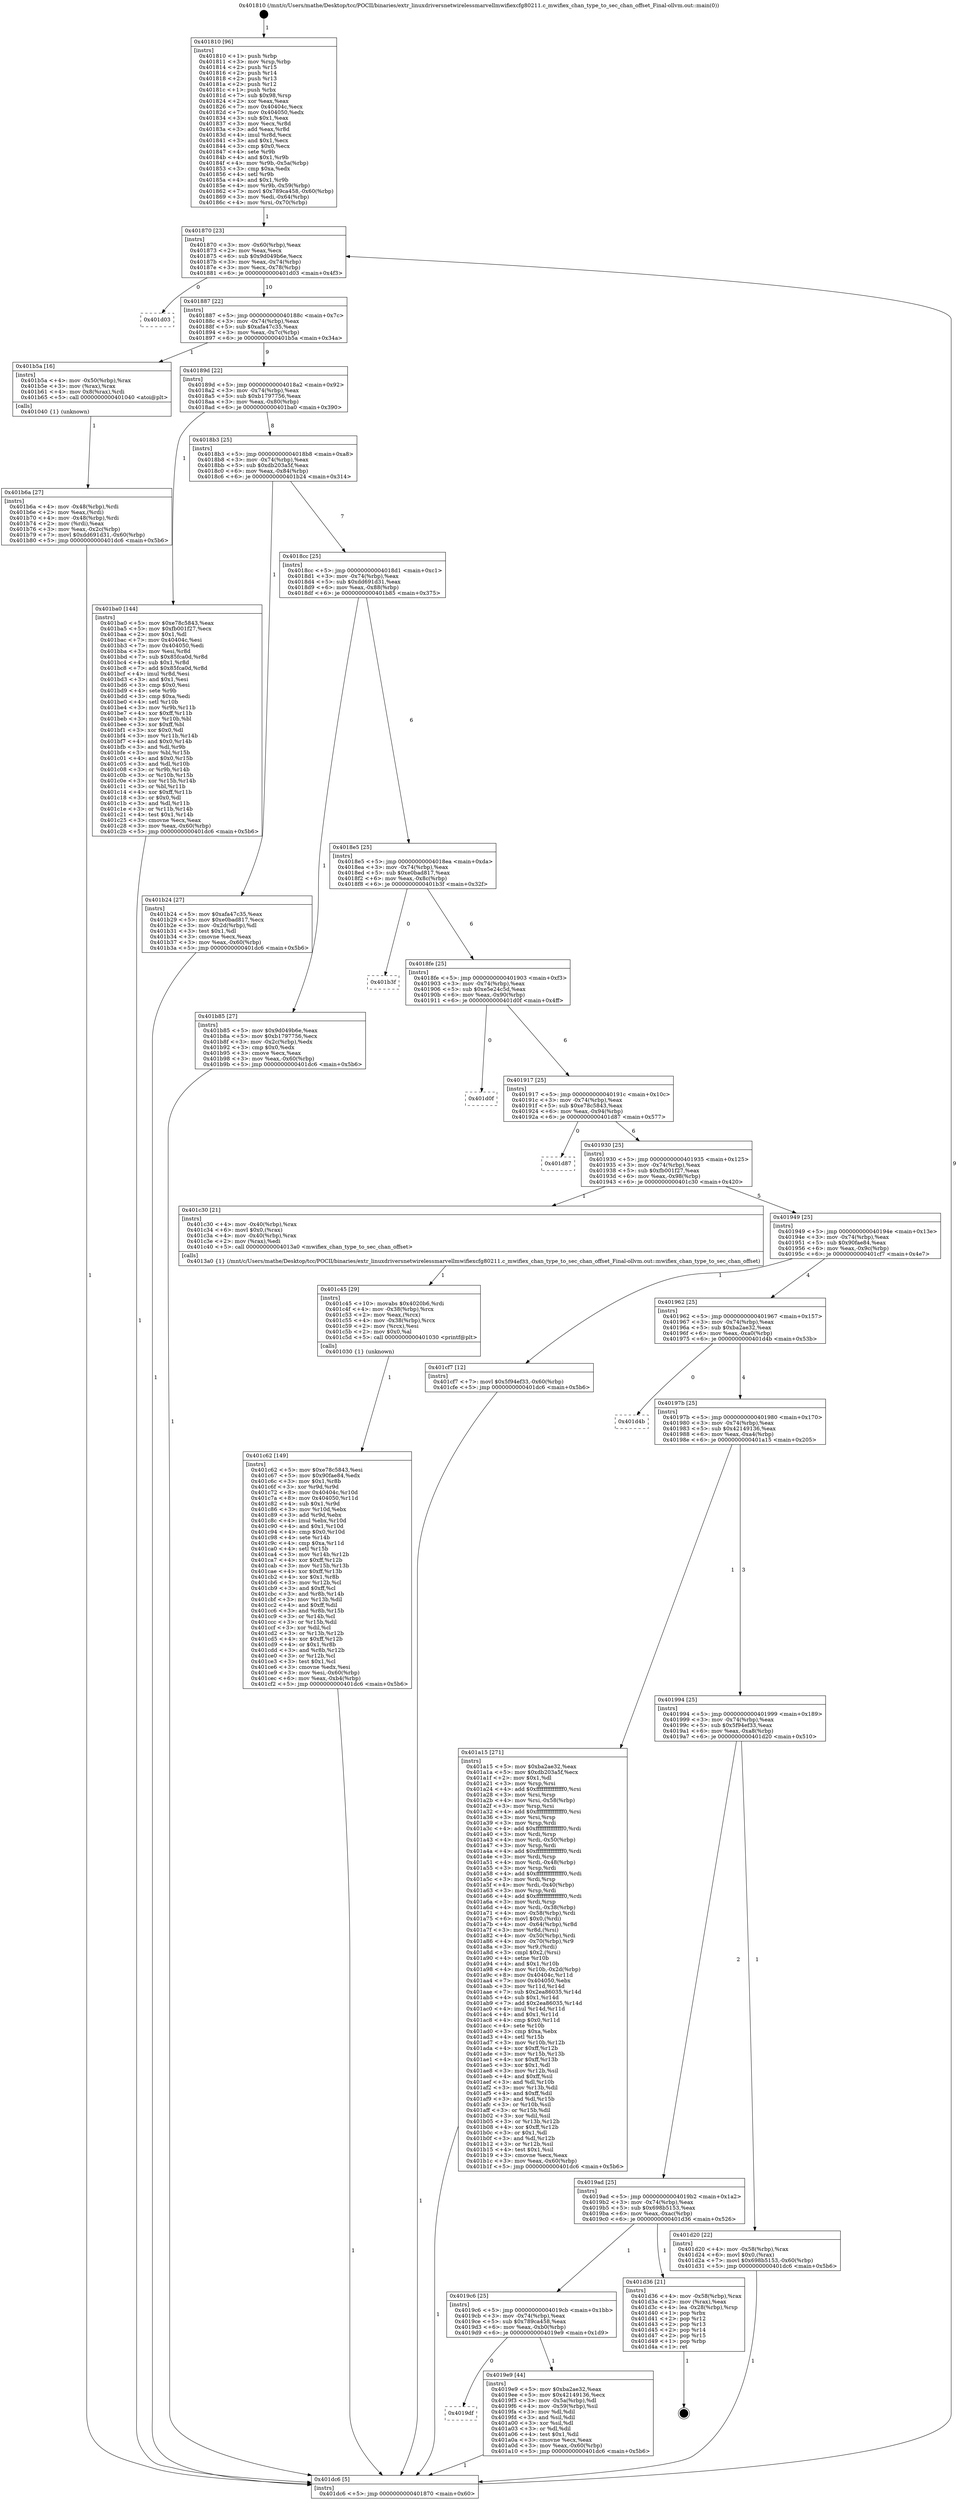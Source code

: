digraph "0x401810" {
  label = "0x401810 (/mnt/c/Users/mathe/Desktop/tcc/POCII/binaries/extr_linuxdriversnetwirelessmarvellmwifiexcfg80211.c_mwifiex_chan_type_to_sec_chan_offset_Final-ollvm.out::main(0))"
  labelloc = "t"
  node[shape=record]

  Entry [label="",width=0.3,height=0.3,shape=circle,fillcolor=black,style=filled]
  "0x401870" [label="{
     0x401870 [23]\l
     | [instrs]\l
     &nbsp;&nbsp;0x401870 \<+3\>: mov -0x60(%rbp),%eax\l
     &nbsp;&nbsp;0x401873 \<+2\>: mov %eax,%ecx\l
     &nbsp;&nbsp;0x401875 \<+6\>: sub $0x9d049b6e,%ecx\l
     &nbsp;&nbsp;0x40187b \<+3\>: mov %eax,-0x74(%rbp)\l
     &nbsp;&nbsp;0x40187e \<+3\>: mov %ecx,-0x78(%rbp)\l
     &nbsp;&nbsp;0x401881 \<+6\>: je 0000000000401d03 \<main+0x4f3\>\l
  }"]
  "0x401d03" [label="{
     0x401d03\l
  }", style=dashed]
  "0x401887" [label="{
     0x401887 [22]\l
     | [instrs]\l
     &nbsp;&nbsp;0x401887 \<+5\>: jmp 000000000040188c \<main+0x7c\>\l
     &nbsp;&nbsp;0x40188c \<+3\>: mov -0x74(%rbp),%eax\l
     &nbsp;&nbsp;0x40188f \<+5\>: sub $0xafa47c35,%eax\l
     &nbsp;&nbsp;0x401894 \<+3\>: mov %eax,-0x7c(%rbp)\l
     &nbsp;&nbsp;0x401897 \<+6\>: je 0000000000401b5a \<main+0x34a\>\l
  }"]
  Exit [label="",width=0.3,height=0.3,shape=circle,fillcolor=black,style=filled,peripheries=2]
  "0x401b5a" [label="{
     0x401b5a [16]\l
     | [instrs]\l
     &nbsp;&nbsp;0x401b5a \<+4\>: mov -0x50(%rbp),%rax\l
     &nbsp;&nbsp;0x401b5e \<+3\>: mov (%rax),%rax\l
     &nbsp;&nbsp;0x401b61 \<+4\>: mov 0x8(%rax),%rdi\l
     &nbsp;&nbsp;0x401b65 \<+5\>: call 0000000000401040 \<atoi@plt\>\l
     | [calls]\l
     &nbsp;&nbsp;0x401040 \{1\} (unknown)\l
  }"]
  "0x40189d" [label="{
     0x40189d [22]\l
     | [instrs]\l
     &nbsp;&nbsp;0x40189d \<+5\>: jmp 00000000004018a2 \<main+0x92\>\l
     &nbsp;&nbsp;0x4018a2 \<+3\>: mov -0x74(%rbp),%eax\l
     &nbsp;&nbsp;0x4018a5 \<+5\>: sub $0xb1797756,%eax\l
     &nbsp;&nbsp;0x4018aa \<+3\>: mov %eax,-0x80(%rbp)\l
     &nbsp;&nbsp;0x4018ad \<+6\>: je 0000000000401ba0 \<main+0x390\>\l
  }"]
  "0x401c62" [label="{
     0x401c62 [149]\l
     | [instrs]\l
     &nbsp;&nbsp;0x401c62 \<+5\>: mov $0xe78c5843,%esi\l
     &nbsp;&nbsp;0x401c67 \<+5\>: mov $0x90fae84,%edx\l
     &nbsp;&nbsp;0x401c6c \<+3\>: mov $0x1,%r8b\l
     &nbsp;&nbsp;0x401c6f \<+3\>: xor %r9d,%r9d\l
     &nbsp;&nbsp;0x401c72 \<+8\>: mov 0x40404c,%r10d\l
     &nbsp;&nbsp;0x401c7a \<+8\>: mov 0x404050,%r11d\l
     &nbsp;&nbsp;0x401c82 \<+4\>: sub $0x1,%r9d\l
     &nbsp;&nbsp;0x401c86 \<+3\>: mov %r10d,%ebx\l
     &nbsp;&nbsp;0x401c89 \<+3\>: add %r9d,%ebx\l
     &nbsp;&nbsp;0x401c8c \<+4\>: imul %ebx,%r10d\l
     &nbsp;&nbsp;0x401c90 \<+4\>: and $0x1,%r10d\l
     &nbsp;&nbsp;0x401c94 \<+4\>: cmp $0x0,%r10d\l
     &nbsp;&nbsp;0x401c98 \<+4\>: sete %r14b\l
     &nbsp;&nbsp;0x401c9c \<+4\>: cmp $0xa,%r11d\l
     &nbsp;&nbsp;0x401ca0 \<+4\>: setl %r15b\l
     &nbsp;&nbsp;0x401ca4 \<+3\>: mov %r14b,%r12b\l
     &nbsp;&nbsp;0x401ca7 \<+4\>: xor $0xff,%r12b\l
     &nbsp;&nbsp;0x401cab \<+3\>: mov %r15b,%r13b\l
     &nbsp;&nbsp;0x401cae \<+4\>: xor $0xff,%r13b\l
     &nbsp;&nbsp;0x401cb2 \<+4\>: xor $0x1,%r8b\l
     &nbsp;&nbsp;0x401cb6 \<+3\>: mov %r12b,%cl\l
     &nbsp;&nbsp;0x401cb9 \<+3\>: and $0xff,%cl\l
     &nbsp;&nbsp;0x401cbc \<+3\>: and %r8b,%r14b\l
     &nbsp;&nbsp;0x401cbf \<+3\>: mov %r13b,%dil\l
     &nbsp;&nbsp;0x401cc2 \<+4\>: and $0xff,%dil\l
     &nbsp;&nbsp;0x401cc6 \<+3\>: and %r8b,%r15b\l
     &nbsp;&nbsp;0x401cc9 \<+3\>: or %r14b,%cl\l
     &nbsp;&nbsp;0x401ccc \<+3\>: or %r15b,%dil\l
     &nbsp;&nbsp;0x401ccf \<+3\>: xor %dil,%cl\l
     &nbsp;&nbsp;0x401cd2 \<+3\>: or %r13b,%r12b\l
     &nbsp;&nbsp;0x401cd5 \<+4\>: xor $0xff,%r12b\l
     &nbsp;&nbsp;0x401cd9 \<+4\>: or $0x1,%r8b\l
     &nbsp;&nbsp;0x401cdd \<+3\>: and %r8b,%r12b\l
     &nbsp;&nbsp;0x401ce0 \<+3\>: or %r12b,%cl\l
     &nbsp;&nbsp;0x401ce3 \<+3\>: test $0x1,%cl\l
     &nbsp;&nbsp;0x401ce6 \<+3\>: cmovne %edx,%esi\l
     &nbsp;&nbsp;0x401ce9 \<+3\>: mov %esi,-0x60(%rbp)\l
     &nbsp;&nbsp;0x401cec \<+6\>: mov %eax,-0xb4(%rbp)\l
     &nbsp;&nbsp;0x401cf2 \<+5\>: jmp 0000000000401dc6 \<main+0x5b6\>\l
  }"]
  "0x401ba0" [label="{
     0x401ba0 [144]\l
     | [instrs]\l
     &nbsp;&nbsp;0x401ba0 \<+5\>: mov $0xe78c5843,%eax\l
     &nbsp;&nbsp;0x401ba5 \<+5\>: mov $0xfb001f27,%ecx\l
     &nbsp;&nbsp;0x401baa \<+2\>: mov $0x1,%dl\l
     &nbsp;&nbsp;0x401bac \<+7\>: mov 0x40404c,%esi\l
     &nbsp;&nbsp;0x401bb3 \<+7\>: mov 0x404050,%edi\l
     &nbsp;&nbsp;0x401bba \<+3\>: mov %esi,%r8d\l
     &nbsp;&nbsp;0x401bbd \<+7\>: sub $0x85fca0d,%r8d\l
     &nbsp;&nbsp;0x401bc4 \<+4\>: sub $0x1,%r8d\l
     &nbsp;&nbsp;0x401bc8 \<+7\>: add $0x85fca0d,%r8d\l
     &nbsp;&nbsp;0x401bcf \<+4\>: imul %r8d,%esi\l
     &nbsp;&nbsp;0x401bd3 \<+3\>: and $0x1,%esi\l
     &nbsp;&nbsp;0x401bd6 \<+3\>: cmp $0x0,%esi\l
     &nbsp;&nbsp;0x401bd9 \<+4\>: sete %r9b\l
     &nbsp;&nbsp;0x401bdd \<+3\>: cmp $0xa,%edi\l
     &nbsp;&nbsp;0x401be0 \<+4\>: setl %r10b\l
     &nbsp;&nbsp;0x401be4 \<+3\>: mov %r9b,%r11b\l
     &nbsp;&nbsp;0x401be7 \<+4\>: xor $0xff,%r11b\l
     &nbsp;&nbsp;0x401beb \<+3\>: mov %r10b,%bl\l
     &nbsp;&nbsp;0x401bee \<+3\>: xor $0xff,%bl\l
     &nbsp;&nbsp;0x401bf1 \<+3\>: xor $0x0,%dl\l
     &nbsp;&nbsp;0x401bf4 \<+3\>: mov %r11b,%r14b\l
     &nbsp;&nbsp;0x401bf7 \<+4\>: and $0x0,%r14b\l
     &nbsp;&nbsp;0x401bfb \<+3\>: and %dl,%r9b\l
     &nbsp;&nbsp;0x401bfe \<+3\>: mov %bl,%r15b\l
     &nbsp;&nbsp;0x401c01 \<+4\>: and $0x0,%r15b\l
     &nbsp;&nbsp;0x401c05 \<+3\>: and %dl,%r10b\l
     &nbsp;&nbsp;0x401c08 \<+3\>: or %r9b,%r14b\l
     &nbsp;&nbsp;0x401c0b \<+3\>: or %r10b,%r15b\l
     &nbsp;&nbsp;0x401c0e \<+3\>: xor %r15b,%r14b\l
     &nbsp;&nbsp;0x401c11 \<+3\>: or %bl,%r11b\l
     &nbsp;&nbsp;0x401c14 \<+4\>: xor $0xff,%r11b\l
     &nbsp;&nbsp;0x401c18 \<+3\>: or $0x0,%dl\l
     &nbsp;&nbsp;0x401c1b \<+3\>: and %dl,%r11b\l
     &nbsp;&nbsp;0x401c1e \<+3\>: or %r11b,%r14b\l
     &nbsp;&nbsp;0x401c21 \<+4\>: test $0x1,%r14b\l
     &nbsp;&nbsp;0x401c25 \<+3\>: cmovne %ecx,%eax\l
     &nbsp;&nbsp;0x401c28 \<+3\>: mov %eax,-0x60(%rbp)\l
     &nbsp;&nbsp;0x401c2b \<+5\>: jmp 0000000000401dc6 \<main+0x5b6\>\l
  }"]
  "0x4018b3" [label="{
     0x4018b3 [25]\l
     | [instrs]\l
     &nbsp;&nbsp;0x4018b3 \<+5\>: jmp 00000000004018b8 \<main+0xa8\>\l
     &nbsp;&nbsp;0x4018b8 \<+3\>: mov -0x74(%rbp),%eax\l
     &nbsp;&nbsp;0x4018bb \<+5\>: sub $0xdb203a5f,%eax\l
     &nbsp;&nbsp;0x4018c0 \<+6\>: mov %eax,-0x84(%rbp)\l
     &nbsp;&nbsp;0x4018c6 \<+6\>: je 0000000000401b24 \<main+0x314\>\l
  }"]
  "0x401c45" [label="{
     0x401c45 [29]\l
     | [instrs]\l
     &nbsp;&nbsp;0x401c45 \<+10\>: movabs $0x4020b6,%rdi\l
     &nbsp;&nbsp;0x401c4f \<+4\>: mov -0x38(%rbp),%rcx\l
     &nbsp;&nbsp;0x401c53 \<+2\>: mov %eax,(%rcx)\l
     &nbsp;&nbsp;0x401c55 \<+4\>: mov -0x38(%rbp),%rcx\l
     &nbsp;&nbsp;0x401c59 \<+2\>: mov (%rcx),%esi\l
     &nbsp;&nbsp;0x401c5b \<+2\>: mov $0x0,%al\l
     &nbsp;&nbsp;0x401c5d \<+5\>: call 0000000000401030 \<printf@plt\>\l
     | [calls]\l
     &nbsp;&nbsp;0x401030 \{1\} (unknown)\l
  }"]
  "0x401b24" [label="{
     0x401b24 [27]\l
     | [instrs]\l
     &nbsp;&nbsp;0x401b24 \<+5\>: mov $0xafa47c35,%eax\l
     &nbsp;&nbsp;0x401b29 \<+5\>: mov $0xe0bad817,%ecx\l
     &nbsp;&nbsp;0x401b2e \<+3\>: mov -0x2d(%rbp),%dl\l
     &nbsp;&nbsp;0x401b31 \<+3\>: test $0x1,%dl\l
     &nbsp;&nbsp;0x401b34 \<+3\>: cmovne %ecx,%eax\l
     &nbsp;&nbsp;0x401b37 \<+3\>: mov %eax,-0x60(%rbp)\l
     &nbsp;&nbsp;0x401b3a \<+5\>: jmp 0000000000401dc6 \<main+0x5b6\>\l
  }"]
  "0x4018cc" [label="{
     0x4018cc [25]\l
     | [instrs]\l
     &nbsp;&nbsp;0x4018cc \<+5\>: jmp 00000000004018d1 \<main+0xc1\>\l
     &nbsp;&nbsp;0x4018d1 \<+3\>: mov -0x74(%rbp),%eax\l
     &nbsp;&nbsp;0x4018d4 \<+5\>: sub $0xdd691d31,%eax\l
     &nbsp;&nbsp;0x4018d9 \<+6\>: mov %eax,-0x88(%rbp)\l
     &nbsp;&nbsp;0x4018df \<+6\>: je 0000000000401b85 \<main+0x375\>\l
  }"]
  "0x401b6a" [label="{
     0x401b6a [27]\l
     | [instrs]\l
     &nbsp;&nbsp;0x401b6a \<+4\>: mov -0x48(%rbp),%rdi\l
     &nbsp;&nbsp;0x401b6e \<+2\>: mov %eax,(%rdi)\l
     &nbsp;&nbsp;0x401b70 \<+4\>: mov -0x48(%rbp),%rdi\l
     &nbsp;&nbsp;0x401b74 \<+2\>: mov (%rdi),%eax\l
     &nbsp;&nbsp;0x401b76 \<+3\>: mov %eax,-0x2c(%rbp)\l
     &nbsp;&nbsp;0x401b79 \<+7\>: movl $0xdd691d31,-0x60(%rbp)\l
     &nbsp;&nbsp;0x401b80 \<+5\>: jmp 0000000000401dc6 \<main+0x5b6\>\l
  }"]
  "0x401b85" [label="{
     0x401b85 [27]\l
     | [instrs]\l
     &nbsp;&nbsp;0x401b85 \<+5\>: mov $0x9d049b6e,%eax\l
     &nbsp;&nbsp;0x401b8a \<+5\>: mov $0xb1797756,%ecx\l
     &nbsp;&nbsp;0x401b8f \<+3\>: mov -0x2c(%rbp),%edx\l
     &nbsp;&nbsp;0x401b92 \<+3\>: cmp $0x0,%edx\l
     &nbsp;&nbsp;0x401b95 \<+3\>: cmove %ecx,%eax\l
     &nbsp;&nbsp;0x401b98 \<+3\>: mov %eax,-0x60(%rbp)\l
     &nbsp;&nbsp;0x401b9b \<+5\>: jmp 0000000000401dc6 \<main+0x5b6\>\l
  }"]
  "0x4018e5" [label="{
     0x4018e5 [25]\l
     | [instrs]\l
     &nbsp;&nbsp;0x4018e5 \<+5\>: jmp 00000000004018ea \<main+0xda\>\l
     &nbsp;&nbsp;0x4018ea \<+3\>: mov -0x74(%rbp),%eax\l
     &nbsp;&nbsp;0x4018ed \<+5\>: sub $0xe0bad817,%eax\l
     &nbsp;&nbsp;0x4018f2 \<+6\>: mov %eax,-0x8c(%rbp)\l
     &nbsp;&nbsp;0x4018f8 \<+6\>: je 0000000000401b3f \<main+0x32f\>\l
  }"]
  "0x401810" [label="{
     0x401810 [96]\l
     | [instrs]\l
     &nbsp;&nbsp;0x401810 \<+1\>: push %rbp\l
     &nbsp;&nbsp;0x401811 \<+3\>: mov %rsp,%rbp\l
     &nbsp;&nbsp;0x401814 \<+2\>: push %r15\l
     &nbsp;&nbsp;0x401816 \<+2\>: push %r14\l
     &nbsp;&nbsp;0x401818 \<+2\>: push %r13\l
     &nbsp;&nbsp;0x40181a \<+2\>: push %r12\l
     &nbsp;&nbsp;0x40181c \<+1\>: push %rbx\l
     &nbsp;&nbsp;0x40181d \<+7\>: sub $0x98,%rsp\l
     &nbsp;&nbsp;0x401824 \<+2\>: xor %eax,%eax\l
     &nbsp;&nbsp;0x401826 \<+7\>: mov 0x40404c,%ecx\l
     &nbsp;&nbsp;0x40182d \<+7\>: mov 0x404050,%edx\l
     &nbsp;&nbsp;0x401834 \<+3\>: sub $0x1,%eax\l
     &nbsp;&nbsp;0x401837 \<+3\>: mov %ecx,%r8d\l
     &nbsp;&nbsp;0x40183a \<+3\>: add %eax,%r8d\l
     &nbsp;&nbsp;0x40183d \<+4\>: imul %r8d,%ecx\l
     &nbsp;&nbsp;0x401841 \<+3\>: and $0x1,%ecx\l
     &nbsp;&nbsp;0x401844 \<+3\>: cmp $0x0,%ecx\l
     &nbsp;&nbsp;0x401847 \<+4\>: sete %r9b\l
     &nbsp;&nbsp;0x40184b \<+4\>: and $0x1,%r9b\l
     &nbsp;&nbsp;0x40184f \<+4\>: mov %r9b,-0x5a(%rbp)\l
     &nbsp;&nbsp;0x401853 \<+3\>: cmp $0xa,%edx\l
     &nbsp;&nbsp;0x401856 \<+4\>: setl %r9b\l
     &nbsp;&nbsp;0x40185a \<+4\>: and $0x1,%r9b\l
     &nbsp;&nbsp;0x40185e \<+4\>: mov %r9b,-0x59(%rbp)\l
     &nbsp;&nbsp;0x401862 \<+7\>: movl $0x789ca458,-0x60(%rbp)\l
     &nbsp;&nbsp;0x401869 \<+3\>: mov %edi,-0x64(%rbp)\l
     &nbsp;&nbsp;0x40186c \<+4\>: mov %rsi,-0x70(%rbp)\l
  }"]
  "0x401b3f" [label="{
     0x401b3f\l
  }", style=dashed]
  "0x4018fe" [label="{
     0x4018fe [25]\l
     | [instrs]\l
     &nbsp;&nbsp;0x4018fe \<+5\>: jmp 0000000000401903 \<main+0xf3\>\l
     &nbsp;&nbsp;0x401903 \<+3\>: mov -0x74(%rbp),%eax\l
     &nbsp;&nbsp;0x401906 \<+5\>: sub $0xe5e24c5d,%eax\l
     &nbsp;&nbsp;0x40190b \<+6\>: mov %eax,-0x90(%rbp)\l
     &nbsp;&nbsp;0x401911 \<+6\>: je 0000000000401d0f \<main+0x4ff\>\l
  }"]
  "0x401dc6" [label="{
     0x401dc6 [5]\l
     | [instrs]\l
     &nbsp;&nbsp;0x401dc6 \<+5\>: jmp 0000000000401870 \<main+0x60\>\l
  }"]
  "0x401d0f" [label="{
     0x401d0f\l
  }", style=dashed]
  "0x401917" [label="{
     0x401917 [25]\l
     | [instrs]\l
     &nbsp;&nbsp;0x401917 \<+5\>: jmp 000000000040191c \<main+0x10c\>\l
     &nbsp;&nbsp;0x40191c \<+3\>: mov -0x74(%rbp),%eax\l
     &nbsp;&nbsp;0x40191f \<+5\>: sub $0xe78c5843,%eax\l
     &nbsp;&nbsp;0x401924 \<+6\>: mov %eax,-0x94(%rbp)\l
     &nbsp;&nbsp;0x40192a \<+6\>: je 0000000000401d87 \<main+0x577\>\l
  }"]
  "0x4019df" [label="{
     0x4019df\l
  }", style=dashed]
  "0x401d87" [label="{
     0x401d87\l
  }", style=dashed]
  "0x401930" [label="{
     0x401930 [25]\l
     | [instrs]\l
     &nbsp;&nbsp;0x401930 \<+5\>: jmp 0000000000401935 \<main+0x125\>\l
     &nbsp;&nbsp;0x401935 \<+3\>: mov -0x74(%rbp),%eax\l
     &nbsp;&nbsp;0x401938 \<+5\>: sub $0xfb001f27,%eax\l
     &nbsp;&nbsp;0x40193d \<+6\>: mov %eax,-0x98(%rbp)\l
     &nbsp;&nbsp;0x401943 \<+6\>: je 0000000000401c30 \<main+0x420\>\l
  }"]
  "0x4019e9" [label="{
     0x4019e9 [44]\l
     | [instrs]\l
     &nbsp;&nbsp;0x4019e9 \<+5\>: mov $0xba2ae32,%eax\l
     &nbsp;&nbsp;0x4019ee \<+5\>: mov $0x42149136,%ecx\l
     &nbsp;&nbsp;0x4019f3 \<+3\>: mov -0x5a(%rbp),%dl\l
     &nbsp;&nbsp;0x4019f6 \<+4\>: mov -0x59(%rbp),%sil\l
     &nbsp;&nbsp;0x4019fa \<+3\>: mov %dl,%dil\l
     &nbsp;&nbsp;0x4019fd \<+3\>: and %sil,%dil\l
     &nbsp;&nbsp;0x401a00 \<+3\>: xor %sil,%dl\l
     &nbsp;&nbsp;0x401a03 \<+3\>: or %dl,%dil\l
     &nbsp;&nbsp;0x401a06 \<+4\>: test $0x1,%dil\l
     &nbsp;&nbsp;0x401a0a \<+3\>: cmovne %ecx,%eax\l
     &nbsp;&nbsp;0x401a0d \<+3\>: mov %eax,-0x60(%rbp)\l
     &nbsp;&nbsp;0x401a10 \<+5\>: jmp 0000000000401dc6 \<main+0x5b6\>\l
  }"]
  "0x401c30" [label="{
     0x401c30 [21]\l
     | [instrs]\l
     &nbsp;&nbsp;0x401c30 \<+4\>: mov -0x40(%rbp),%rax\l
     &nbsp;&nbsp;0x401c34 \<+6\>: movl $0x0,(%rax)\l
     &nbsp;&nbsp;0x401c3a \<+4\>: mov -0x40(%rbp),%rax\l
     &nbsp;&nbsp;0x401c3e \<+2\>: mov (%rax),%edi\l
     &nbsp;&nbsp;0x401c40 \<+5\>: call 00000000004013a0 \<mwifiex_chan_type_to_sec_chan_offset\>\l
     | [calls]\l
     &nbsp;&nbsp;0x4013a0 \{1\} (/mnt/c/Users/mathe/Desktop/tcc/POCII/binaries/extr_linuxdriversnetwirelessmarvellmwifiexcfg80211.c_mwifiex_chan_type_to_sec_chan_offset_Final-ollvm.out::mwifiex_chan_type_to_sec_chan_offset)\l
  }"]
  "0x401949" [label="{
     0x401949 [25]\l
     | [instrs]\l
     &nbsp;&nbsp;0x401949 \<+5\>: jmp 000000000040194e \<main+0x13e\>\l
     &nbsp;&nbsp;0x40194e \<+3\>: mov -0x74(%rbp),%eax\l
     &nbsp;&nbsp;0x401951 \<+5\>: sub $0x90fae84,%eax\l
     &nbsp;&nbsp;0x401956 \<+6\>: mov %eax,-0x9c(%rbp)\l
     &nbsp;&nbsp;0x40195c \<+6\>: je 0000000000401cf7 \<main+0x4e7\>\l
  }"]
  "0x4019c6" [label="{
     0x4019c6 [25]\l
     | [instrs]\l
     &nbsp;&nbsp;0x4019c6 \<+5\>: jmp 00000000004019cb \<main+0x1bb\>\l
     &nbsp;&nbsp;0x4019cb \<+3\>: mov -0x74(%rbp),%eax\l
     &nbsp;&nbsp;0x4019ce \<+5\>: sub $0x789ca458,%eax\l
     &nbsp;&nbsp;0x4019d3 \<+6\>: mov %eax,-0xb0(%rbp)\l
     &nbsp;&nbsp;0x4019d9 \<+6\>: je 00000000004019e9 \<main+0x1d9\>\l
  }"]
  "0x401cf7" [label="{
     0x401cf7 [12]\l
     | [instrs]\l
     &nbsp;&nbsp;0x401cf7 \<+7\>: movl $0x5f94ef33,-0x60(%rbp)\l
     &nbsp;&nbsp;0x401cfe \<+5\>: jmp 0000000000401dc6 \<main+0x5b6\>\l
  }"]
  "0x401962" [label="{
     0x401962 [25]\l
     | [instrs]\l
     &nbsp;&nbsp;0x401962 \<+5\>: jmp 0000000000401967 \<main+0x157\>\l
     &nbsp;&nbsp;0x401967 \<+3\>: mov -0x74(%rbp),%eax\l
     &nbsp;&nbsp;0x40196a \<+5\>: sub $0xba2ae32,%eax\l
     &nbsp;&nbsp;0x40196f \<+6\>: mov %eax,-0xa0(%rbp)\l
     &nbsp;&nbsp;0x401975 \<+6\>: je 0000000000401d4b \<main+0x53b\>\l
  }"]
  "0x401d36" [label="{
     0x401d36 [21]\l
     | [instrs]\l
     &nbsp;&nbsp;0x401d36 \<+4\>: mov -0x58(%rbp),%rax\l
     &nbsp;&nbsp;0x401d3a \<+2\>: mov (%rax),%eax\l
     &nbsp;&nbsp;0x401d3c \<+4\>: lea -0x28(%rbp),%rsp\l
     &nbsp;&nbsp;0x401d40 \<+1\>: pop %rbx\l
     &nbsp;&nbsp;0x401d41 \<+2\>: pop %r12\l
     &nbsp;&nbsp;0x401d43 \<+2\>: pop %r13\l
     &nbsp;&nbsp;0x401d45 \<+2\>: pop %r14\l
     &nbsp;&nbsp;0x401d47 \<+2\>: pop %r15\l
     &nbsp;&nbsp;0x401d49 \<+1\>: pop %rbp\l
     &nbsp;&nbsp;0x401d4a \<+1\>: ret\l
  }"]
  "0x401d4b" [label="{
     0x401d4b\l
  }", style=dashed]
  "0x40197b" [label="{
     0x40197b [25]\l
     | [instrs]\l
     &nbsp;&nbsp;0x40197b \<+5\>: jmp 0000000000401980 \<main+0x170\>\l
     &nbsp;&nbsp;0x401980 \<+3\>: mov -0x74(%rbp),%eax\l
     &nbsp;&nbsp;0x401983 \<+5\>: sub $0x42149136,%eax\l
     &nbsp;&nbsp;0x401988 \<+6\>: mov %eax,-0xa4(%rbp)\l
     &nbsp;&nbsp;0x40198e \<+6\>: je 0000000000401a15 \<main+0x205\>\l
  }"]
  "0x4019ad" [label="{
     0x4019ad [25]\l
     | [instrs]\l
     &nbsp;&nbsp;0x4019ad \<+5\>: jmp 00000000004019b2 \<main+0x1a2\>\l
     &nbsp;&nbsp;0x4019b2 \<+3\>: mov -0x74(%rbp),%eax\l
     &nbsp;&nbsp;0x4019b5 \<+5\>: sub $0x698b5153,%eax\l
     &nbsp;&nbsp;0x4019ba \<+6\>: mov %eax,-0xac(%rbp)\l
     &nbsp;&nbsp;0x4019c0 \<+6\>: je 0000000000401d36 \<main+0x526\>\l
  }"]
  "0x401a15" [label="{
     0x401a15 [271]\l
     | [instrs]\l
     &nbsp;&nbsp;0x401a15 \<+5\>: mov $0xba2ae32,%eax\l
     &nbsp;&nbsp;0x401a1a \<+5\>: mov $0xdb203a5f,%ecx\l
     &nbsp;&nbsp;0x401a1f \<+2\>: mov $0x1,%dl\l
     &nbsp;&nbsp;0x401a21 \<+3\>: mov %rsp,%rsi\l
     &nbsp;&nbsp;0x401a24 \<+4\>: add $0xfffffffffffffff0,%rsi\l
     &nbsp;&nbsp;0x401a28 \<+3\>: mov %rsi,%rsp\l
     &nbsp;&nbsp;0x401a2b \<+4\>: mov %rsi,-0x58(%rbp)\l
     &nbsp;&nbsp;0x401a2f \<+3\>: mov %rsp,%rsi\l
     &nbsp;&nbsp;0x401a32 \<+4\>: add $0xfffffffffffffff0,%rsi\l
     &nbsp;&nbsp;0x401a36 \<+3\>: mov %rsi,%rsp\l
     &nbsp;&nbsp;0x401a39 \<+3\>: mov %rsp,%rdi\l
     &nbsp;&nbsp;0x401a3c \<+4\>: add $0xfffffffffffffff0,%rdi\l
     &nbsp;&nbsp;0x401a40 \<+3\>: mov %rdi,%rsp\l
     &nbsp;&nbsp;0x401a43 \<+4\>: mov %rdi,-0x50(%rbp)\l
     &nbsp;&nbsp;0x401a47 \<+3\>: mov %rsp,%rdi\l
     &nbsp;&nbsp;0x401a4a \<+4\>: add $0xfffffffffffffff0,%rdi\l
     &nbsp;&nbsp;0x401a4e \<+3\>: mov %rdi,%rsp\l
     &nbsp;&nbsp;0x401a51 \<+4\>: mov %rdi,-0x48(%rbp)\l
     &nbsp;&nbsp;0x401a55 \<+3\>: mov %rsp,%rdi\l
     &nbsp;&nbsp;0x401a58 \<+4\>: add $0xfffffffffffffff0,%rdi\l
     &nbsp;&nbsp;0x401a5c \<+3\>: mov %rdi,%rsp\l
     &nbsp;&nbsp;0x401a5f \<+4\>: mov %rdi,-0x40(%rbp)\l
     &nbsp;&nbsp;0x401a63 \<+3\>: mov %rsp,%rdi\l
     &nbsp;&nbsp;0x401a66 \<+4\>: add $0xfffffffffffffff0,%rdi\l
     &nbsp;&nbsp;0x401a6a \<+3\>: mov %rdi,%rsp\l
     &nbsp;&nbsp;0x401a6d \<+4\>: mov %rdi,-0x38(%rbp)\l
     &nbsp;&nbsp;0x401a71 \<+4\>: mov -0x58(%rbp),%rdi\l
     &nbsp;&nbsp;0x401a75 \<+6\>: movl $0x0,(%rdi)\l
     &nbsp;&nbsp;0x401a7b \<+4\>: mov -0x64(%rbp),%r8d\l
     &nbsp;&nbsp;0x401a7f \<+3\>: mov %r8d,(%rsi)\l
     &nbsp;&nbsp;0x401a82 \<+4\>: mov -0x50(%rbp),%rdi\l
     &nbsp;&nbsp;0x401a86 \<+4\>: mov -0x70(%rbp),%r9\l
     &nbsp;&nbsp;0x401a8a \<+3\>: mov %r9,(%rdi)\l
     &nbsp;&nbsp;0x401a8d \<+3\>: cmpl $0x2,(%rsi)\l
     &nbsp;&nbsp;0x401a90 \<+4\>: setne %r10b\l
     &nbsp;&nbsp;0x401a94 \<+4\>: and $0x1,%r10b\l
     &nbsp;&nbsp;0x401a98 \<+4\>: mov %r10b,-0x2d(%rbp)\l
     &nbsp;&nbsp;0x401a9c \<+8\>: mov 0x40404c,%r11d\l
     &nbsp;&nbsp;0x401aa4 \<+7\>: mov 0x404050,%ebx\l
     &nbsp;&nbsp;0x401aab \<+3\>: mov %r11d,%r14d\l
     &nbsp;&nbsp;0x401aae \<+7\>: sub $0x2ea86035,%r14d\l
     &nbsp;&nbsp;0x401ab5 \<+4\>: sub $0x1,%r14d\l
     &nbsp;&nbsp;0x401ab9 \<+7\>: add $0x2ea86035,%r14d\l
     &nbsp;&nbsp;0x401ac0 \<+4\>: imul %r14d,%r11d\l
     &nbsp;&nbsp;0x401ac4 \<+4\>: and $0x1,%r11d\l
     &nbsp;&nbsp;0x401ac8 \<+4\>: cmp $0x0,%r11d\l
     &nbsp;&nbsp;0x401acc \<+4\>: sete %r10b\l
     &nbsp;&nbsp;0x401ad0 \<+3\>: cmp $0xa,%ebx\l
     &nbsp;&nbsp;0x401ad3 \<+4\>: setl %r15b\l
     &nbsp;&nbsp;0x401ad7 \<+3\>: mov %r10b,%r12b\l
     &nbsp;&nbsp;0x401ada \<+4\>: xor $0xff,%r12b\l
     &nbsp;&nbsp;0x401ade \<+3\>: mov %r15b,%r13b\l
     &nbsp;&nbsp;0x401ae1 \<+4\>: xor $0xff,%r13b\l
     &nbsp;&nbsp;0x401ae5 \<+3\>: xor $0x1,%dl\l
     &nbsp;&nbsp;0x401ae8 \<+3\>: mov %r12b,%sil\l
     &nbsp;&nbsp;0x401aeb \<+4\>: and $0xff,%sil\l
     &nbsp;&nbsp;0x401aef \<+3\>: and %dl,%r10b\l
     &nbsp;&nbsp;0x401af2 \<+3\>: mov %r13b,%dil\l
     &nbsp;&nbsp;0x401af5 \<+4\>: and $0xff,%dil\l
     &nbsp;&nbsp;0x401af9 \<+3\>: and %dl,%r15b\l
     &nbsp;&nbsp;0x401afc \<+3\>: or %r10b,%sil\l
     &nbsp;&nbsp;0x401aff \<+3\>: or %r15b,%dil\l
     &nbsp;&nbsp;0x401b02 \<+3\>: xor %dil,%sil\l
     &nbsp;&nbsp;0x401b05 \<+3\>: or %r13b,%r12b\l
     &nbsp;&nbsp;0x401b08 \<+4\>: xor $0xff,%r12b\l
     &nbsp;&nbsp;0x401b0c \<+3\>: or $0x1,%dl\l
     &nbsp;&nbsp;0x401b0f \<+3\>: and %dl,%r12b\l
     &nbsp;&nbsp;0x401b12 \<+3\>: or %r12b,%sil\l
     &nbsp;&nbsp;0x401b15 \<+4\>: test $0x1,%sil\l
     &nbsp;&nbsp;0x401b19 \<+3\>: cmovne %ecx,%eax\l
     &nbsp;&nbsp;0x401b1c \<+3\>: mov %eax,-0x60(%rbp)\l
     &nbsp;&nbsp;0x401b1f \<+5\>: jmp 0000000000401dc6 \<main+0x5b6\>\l
  }"]
  "0x401994" [label="{
     0x401994 [25]\l
     | [instrs]\l
     &nbsp;&nbsp;0x401994 \<+5\>: jmp 0000000000401999 \<main+0x189\>\l
     &nbsp;&nbsp;0x401999 \<+3\>: mov -0x74(%rbp),%eax\l
     &nbsp;&nbsp;0x40199c \<+5\>: sub $0x5f94ef33,%eax\l
     &nbsp;&nbsp;0x4019a1 \<+6\>: mov %eax,-0xa8(%rbp)\l
     &nbsp;&nbsp;0x4019a7 \<+6\>: je 0000000000401d20 \<main+0x510\>\l
  }"]
  "0x401d20" [label="{
     0x401d20 [22]\l
     | [instrs]\l
     &nbsp;&nbsp;0x401d20 \<+4\>: mov -0x58(%rbp),%rax\l
     &nbsp;&nbsp;0x401d24 \<+6\>: movl $0x0,(%rax)\l
     &nbsp;&nbsp;0x401d2a \<+7\>: movl $0x698b5153,-0x60(%rbp)\l
     &nbsp;&nbsp;0x401d31 \<+5\>: jmp 0000000000401dc6 \<main+0x5b6\>\l
  }"]
  Entry -> "0x401810" [label=" 1"]
  "0x401870" -> "0x401d03" [label=" 0"]
  "0x401870" -> "0x401887" [label=" 10"]
  "0x401d36" -> Exit [label=" 1"]
  "0x401887" -> "0x401b5a" [label=" 1"]
  "0x401887" -> "0x40189d" [label=" 9"]
  "0x401d20" -> "0x401dc6" [label=" 1"]
  "0x40189d" -> "0x401ba0" [label=" 1"]
  "0x40189d" -> "0x4018b3" [label=" 8"]
  "0x401cf7" -> "0x401dc6" [label=" 1"]
  "0x4018b3" -> "0x401b24" [label=" 1"]
  "0x4018b3" -> "0x4018cc" [label=" 7"]
  "0x401c62" -> "0x401dc6" [label=" 1"]
  "0x4018cc" -> "0x401b85" [label=" 1"]
  "0x4018cc" -> "0x4018e5" [label=" 6"]
  "0x401c45" -> "0x401c62" [label=" 1"]
  "0x4018e5" -> "0x401b3f" [label=" 0"]
  "0x4018e5" -> "0x4018fe" [label=" 6"]
  "0x401ba0" -> "0x401dc6" [label=" 1"]
  "0x4018fe" -> "0x401d0f" [label=" 0"]
  "0x4018fe" -> "0x401917" [label=" 6"]
  "0x401b85" -> "0x401dc6" [label=" 1"]
  "0x401917" -> "0x401d87" [label=" 0"]
  "0x401917" -> "0x401930" [label=" 6"]
  "0x401b6a" -> "0x401dc6" [label=" 1"]
  "0x401930" -> "0x401c30" [label=" 1"]
  "0x401930" -> "0x401949" [label=" 5"]
  "0x401b5a" -> "0x401b6a" [label=" 1"]
  "0x401949" -> "0x401cf7" [label=" 1"]
  "0x401949" -> "0x401962" [label=" 4"]
  "0x401a15" -> "0x401dc6" [label=" 1"]
  "0x401962" -> "0x401d4b" [label=" 0"]
  "0x401962" -> "0x40197b" [label=" 4"]
  "0x401c30" -> "0x401c45" [label=" 1"]
  "0x40197b" -> "0x401a15" [label=" 1"]
  "0x40197b" -> "0x401994" [label=" 3"]
  "0x401810" -> "0x401870" [label=" 1"]
  "0x401994" -> "0x401d20" [label=" 1"]
  "0x401994" -> "0x4019ad" [label=" 2"]
  "0x401dc6" -> "0x401870" [label=" 9"]
  "0x4019ad" -> "0x401d36" [label=" 1"]
  "0x4019ad" -> "0x4019c6" [label=" 1"]
  "0x401b24" -> "0x401dc6" [label=" 1"]
  "0x4019c6" -> "0x4019e9" [label=" 1"]
  "0x4019c6" -> "0x4019df" [label=" 0"]
  "0x4019e9" -> "0x401dc6" [label=" 1"]
}

